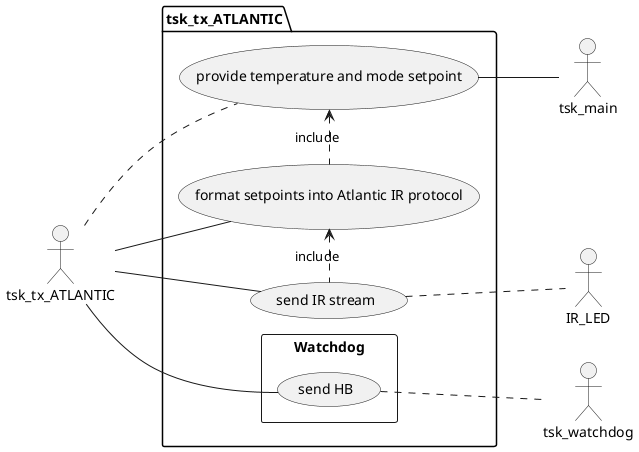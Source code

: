 @startuml
left to right direction

actor tsk_tx_ATLANTIC as TTA
actor tsk_main as TM
actor IR_LED
actor tsk_watchdog as TW

package tsk_tx_ATLANTIC {

    'uses cases
    (provide temperature and mode setpoint)
    (format setpoints into Atlantic IR protocol)
    (send IR stream)

    rectangle (Watchdog){
        (send HB)
    }

    'relation inter elements
    (provide temperature and mode setpoint) -- TM
    TTA .. (provide temperature and mode setpoint)

    TTA -- (format setpoints into Atlantic IR protocol)

    TTA -- (send IR stream)
    (send IR stream) .. IR_LED

    TTA -- (send HB)
    (send HB) .. TW

    'declare dependance
    (provide temperature and mode setpoint) <. (format setpoints into Atlantic IR protocol) : include
    (format setpoints into Atlantic IR protocol) <. (send IR stream) : include
}

@enduml